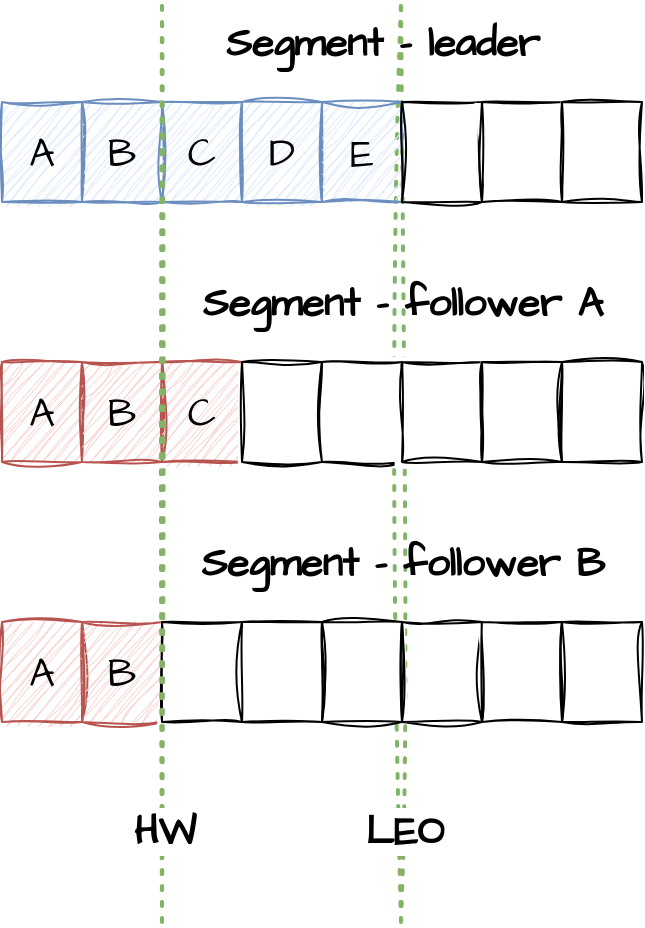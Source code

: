 <mxfile version="22.0.0" type="device">
  <diagram name="Page-1" id="0nPdn1z1TJXMpVKGVLJR">
    <mxGraphModel dx="792" dy="1187" grid="1" gridSize="10" guides="1" tooltips="1" connect="1" arrows="1" fold="1" page="1" pageScale="1" pageWidth="827" pageHeight="1169" math="0" shadow="0">
      <root>
        <mxCell id="0" />
        <mxCell id="1" parent="0" />
        <mxCell id="5PNcPGnqNgfD8UeKZPSs-1" value="" style="endArrow=none;dashed=1;html=1;dashPattern=1 3;strokeWidth=2;rounded=0;sketch=1;hachureGap=4;jiggle=2;curveFitting=1;fontFamily=Architects Daughter;fontSource=https%3A%2F%2Ffonts.googleapis.com%2Fcss%3Ffamily%3DArchitects%2BDaughter;fontSize=16;fillColor=#d5e8d4;strokeColor=#82b366;" edge="1" parent="1">
          <mxGeometry width="50" height="50" relative="1" as="geometry">
            <mxPoint x="339.5" y="600" as="sourcePoint" />
            <mxPoint x="339.5" y="140" as="targetPoint" />
          </mxGeometry>
        </mxCell>
        <mxCell id="5PNcPGnqNgfD8UeKZPSs-2" value="&lt;b&gt;LEO&lt;/b&gt;" style="edgeLabel;html=1;align=center;verticalAlign=middle;resizable=0;points=[];fontSize=20;fontFamily=Architects Daughter;" vertex="1" connectable="0" parent="5PNcPGnqNgfD8UeKZPSs-1">
          <mxGeometry x="-0.8" y="-1" relative="1" as="geometry">
            <mxPoint as="offset" />
          </mxGeometry>
        </mxCell>
        <mxCell id="4VEA7Q-TSwAb4CvNGwcZ-1" value="A" style="rounded=0;whiteSpace=wrap;html=1;sketch=1;hachureGap=4;jiggle=2;curveFitting=1;fontFamily=Architects Daughter;fontSource=https%3A%2F%2Ffonts.googleapis.com%2Fcss%3Ffamily%3DArchitects%2BDaughter;fontSize=20;fillColor=#dae8fc;strokeColor=#6c8ebf;" parent="1" vertex="1">
          <mxGeometry x="140" y="190" width="40" height="50" as="geometry" />
        </mxCell>
        <mxCell id="4VEA7Q-TSwAb4CvNGwcZ-2" value="B" style="rounded=0;whiteSpace=wrap;html=1;sketch=1;hachureGap=4;jiggle=2;curveFitting=1;fontFamily=Architects Daughter;fontSource=https%3A%2F%2Ffonts.googleapis.com%2Fcss%3Ffamily%3DArchitects%2BDaughter;fontSize=20;fillColor=#dae8fc;strokeColor=#6c8ebf;" parent="1" vertex="1">
          <mxGeometry x="180" y="190" width="40" height="50" as="geometry" />
        </mxCell>
        <mxCell id="4VEA7Q-TSwAb4CvNGwcZ-3" value="C" style="rounded=0;whiteSpace=wrap;html=1;sketch=1;hachureGap=4;jiggle=2;curveFitting=1;fontFamily=Architects Daughter;fontSource=https%3A%2F%2Ffonts.googleapis.com%2Fcss%3Ffamily%3DArchitects%2BDaughter;fontSize=20;fillColor=#dae8fc;strokeColor=#6c8ebf;" parent="1" vertex="1">
          <mxGeometry x="220" y="190" width="40" height="50" as="geometry" />
        </mxCell>
        <mxCell id="4VEA7Q-TSwAb4CvNGwcZ-4" value="D" style="rounded=0;whiteSpace=wrap;html=1;sketch=1;hachureGap=4;jiggle=2;curveFitting=1;fontFamily=Architects Daughter;fontSource=https%3A%2F%2Ffonts.googleapis.com%2Fcss%3Ffamily%3DArchitects%2BDaughter;fontSize=20;fillColor=#dae8fc;strokeColor=#6c8ebf;" parent="1" vertex="1">
          <mxGeometry x="260" y="190" width="40" height="50" as="geometry" />
        </mxCell>
        <mxCell id="4VEA7Q-TSwAb4CvNGwcZ-5" value="E" style="rounded=0;whiteSpace=wrap;html=1;sketch=1;hachureGap=4;jiggle=2;curveFitting=1;fontFamily=Architects Daughter;fontSource=https%3A%2F%2Ffonts.googleapis.com%2Fcss%3Ffamily%3DArchitects%2BDaughter;fontSize=20;fillColor=#dae8fc;strokeColor=#6c8ebf;" parent="1" vertex="1">
          <mxGeometry x="300" y="190" width="40" height="50" as="geometry" />
        </mxCell>
        <mxCell id="4VEA7Q-TSwAb4CvNGwcZ-6" value="" style="rounded=0;whiteSpace=wrap;html=1;sketch=1;hachureGap=4;jiggle=2;curveFitting=1;fontFamily=Architects Daughter;fontSource=https%3A%2F%2Ffonts.googleapis.com%2Fcss%3Ffamily%3DArchitects%2BDaughter;fontSize=20;" parent="1" vertex="1">
          <mxGeometry x="340" y="190" width="40" height="50" as="geometry" />
        </mxCell>
        <mxCell id="4VEA7Q-TSwAb4CvNGwcZ-7" value="" style="rounded=0;whiteSpace=wrap;html=1;sketch=1;hachureGap=4;jiggle=2;curveFitting=1;fontFamily=Architects Daughter;fontSource=https%3A%2F%2Ffonts.googleapis.com%2Fcss%3Ffamily%3DArchitects%2BDaughter;fontSize=20;" parent="1" vertex="1">
          <mxGeometry x="380" y="190" width="40" height="50" as="geometry" />
        </mxCell>
        <mxCell id="4VEA7Q-TSwAb4CvNGwcZ-8" value="" style="rounded=0;whiteSpace=wrap;html=1;sketch=1;hachureGap=4;jiggle=2;curveFitting=1;fontFamily=Architects Daughter;fontSource=https%3A%2F%2Ffonts.googleapis.com%2Fcss%3Ffamily%3DArchitects%2BDaughter;fontSize=20;" parent="1" vertex="1">
          <mxGeometry x="420" y="190" width="40" height="50" as="geometry" />
        </mxCell>
        <mxCell id="4VEA7Q-TSwAb4CvNGwcZ-9" value="&lt;b&gt;Segment - leader&lt;/b&gt;" style="text;html=1;align=center;verticalAlign=middle;resizable=0;points=[];autosize=1;strokeColor=none;fillColor=none;fontSize=20;fontFamily=Architects Daughter;" parent="1" vertex="1">
          <mxGeometry x="240" y="140" width="180" height="40" as="geometry" />
        </mxCell>
        <mxCell id="4VEA7Q-TSwAb4CvNGwcZ-10" value="A" style="rounded=0;whiteSpace=wrap;html=1;sketch=1;hachureGap=4;jiggle=2;curveFitting=1;fontFamily=Architects Daughter;fontSource=https%3A%2F%2Ffonts.googleapis.com%2Fcss%3Ffamily%3DArchitects%2BDaughter;fontSize=20;fillColor=#f8cecc;strokeColor=#b85450;" parent="1" vertex="1">
          <mxGeometry x="140" y="320" width="40" height="50" as="geometry" />
        </mxCell>
        <mxCell id="4VEA7Q-TSwAb4CvNGwcZ-11" value="B" style="rounded=0;whiteSpace=wrap;html=1;sketch=1;hachureGap=4;jiggle=2;curveFitting=1;fontFamily=Architects Daughter;fontSource=https%3A%2F%2Ffonts.googleapis.com%2Fcss%3Ffamily%3DArchitects%2BDaughter;fontSize=20;fillColor=#f8cecc;strokeColor=#b85450;" parent="1" vertex="1">
          <mxGeometry x="180" y="320" width="40" height="50" as="geometry" />
        </mxCell>
        <mxCell id="4VEA7Q-TSwAb4CvNGwcZ-12" value="C" style="rounded=0;whiteSpace=wrap;html=1;sketch=1;hachureGap=4;jiggle=2;curveFitting=1;fontFamily=Architects Daughter;fontSource=https%3A%2F%2Ffonts.googleapis.com%2Fcss%3Ffamily%3DArchitects%2BDaughter;fontSize=20;fillColor=#f8cecc;strokeColor=#b85450;" parent="1" vertex="1">
          <mxGeometry x="220" y="320" width="40" height="50" as="geometry" />
        </mxCell>
        <mxCell id="4VEA7Q-TSwAb4CvNGwcZ-13" value="" style="rounded=0;whiteSpace=wrap;html=1;sketch=1;hachureGap=4;jiggle=2;curveFitting=1;fontFamily=Architects Daughter;fontSource=https%3A%2F%2Ffonts.googleapis.com%2Fcss%3Ffamily%3DArchitects%2BDaughter;fontSize=20;" parent="1" vertex="1">
          <mxGeometry x="260" y="320" width="40" height="50" as="geometry" />
        </mxCell>
        <mxCell id="4VEA7Q-TSwAb4CvNGwcZ-14" value="" style="rounded=0;whiteSpace=wrap;html=1;sketch=1;hachureGap=4;jiggle=2;curveFitting=1;fontFamily=Architects Daughter;fontSource=https%3A%2F%2Ffonts.googleapis.com%2Fcss%3Ffamily%3DArchitects%2BDaughter;fontSize=20;" parent="1" vertex="1">
          <mxGeometry x="300" y="320" width="40" height="50" as="geometry" />
        </mxCell>
        <mxCell id="4VEA7Q-TSwAb4CvNGwcZ-15" value="" style="rounded=0;whiteSpace=wrap;html=1;sketch=1;hachureGap=4;jiggle=2;curveFitting=1;fontFamily=Architects Daughter;fontSource=https%3A%2F%2Ffonts.googleapis.com%2Fcss%3Ffamily%3DArchitects%2BDaughter;fontSize=20;" parent="1" vertex="1">
          <mxGeometry x="340" y="320" width="40" height="50" as="geometry" />
        </mxCell>
        <mxCell id="4VEA7Q-TSwAb4CvNGwcZ-16" value="" style="rounded=0;whiteSpace=wrap;html=1;sketch=1;hachureGap=4;jiggle=2;curveFitting=1;fontFamily=Architects Daughter;fontSource=https%3A%2F%2Ffonts.googleapis.com%2Fcss%3Ffamily%3DArchitects%2BDaughter;fontSize=20;" parent="1" vertex="1">
          <mxGeometry x="380" y="320" width="40" height="50" as="geometry" />
        </mxCell>
        <mxCell id="4VEA7Q-TSwAb4CvNGwcZ-17" value="" style="rounded=0;whiteSpace=wrap;html=1;sketch=1;hachureGap=4;jiggle=2;curveFitting=1;fontFamily=Architects Daughter;fontSource=https%3A%2F%2Ffonts.googleapis.com%2Fcss%3Ffamily%3DArchitects%2BDaughter;fontSize=20;" parent="1" vertex="1">
          <mxGeometry x="420" y="320" width="40" height="50" as="geometry" />
        </mxCell>
        <mxCell id="4VEA7Q-TSwAb4CvNGwcZ-18" value="&lt;b&gt;Segment - follower A&lt;/b&gt;" style="text;html=1;align=center;verticalAlign=middle;resizable=0;points=[];autosize=1;strokeColor=none;fillColor=none;fontSize=20;fontFamily=Architects Daughter;" parent="1" vertex="1">
          <mxGeometry x="230" y="270" width="220" height="40" as="geometry" />
        </mxCell>
        <mxCell id="4VEA7Q-TSwAb4CvNGwcZ-20" value="A" style="rounded=0;whiteSpace=wrap;html=1;sketch=1;hachureGap=4;jiggle=2;curveFitting=1;fontFamily=Architects Daughter;fontSource=https%3A%2F%2Ffonts.googleapis.com%2Fcss%3Ffamily%3DArchitects%2BDaughter;fontSize=20;fillColor=#f8cecc;strokeColor=#b85450;" parent="1" vertex="1">
          <mxGeometry x="140" y="450" width="40" height="50" as="geometry" />
        </mxCell>
        <mxCell id="4VEA7Q-TSwAb4CvNGwcZ-21" value="B" style="rounded=0;whiteSpace=wrap;html=1;sketch=1;hachureGap=4;jiggle=2;curveFitting=1;fontFamily=Architects Daughter;fontSource=https%3A%2F%2Ffonts.googleapis.com%2Fcss%3Ffamily%3DArchitects%2BDaughter;fontSize=20;fillColor=#f8cecc;strokeColor=#b85450;" parent="1" vertex="1">
          <mxGeometry x="180" y="450" width="40" height="50" as="geometry" />
        </mxCell>
        <mxCell id="4VEA7Q-TSwAb4CvNGwcZ-22" value="" style="rounded=0;whiteSpace=wrap;html=1;sketch=1;hachureGap=4;jiggle=2;curveFitting=1;fontFamily=Architects Daughter;fontSource=https%3A%2F%2Ffonts.googleapis.com%2Fcss%3Ffamily%3DArchitects%2BDaughter;fontSize=20;" parent="1" vertex="1">
          <mxGeometry x="220" y="450" width="40" height="50" as="geometry" />
        </mxCell>
        <mxCell id="4VEA7Q-TSwAb4CvNGwcZ-23" value="" style="rounded=0;whiteSpace=wrap;html=1;sketch=1;hachureGap=4;jiggle=2;curveFitting=1;fontFamily=Architects Daughter;fontSource=https%3A%2F%2Ffonts.googleapis.com%2Fcss%3Ffamily%3DArchitects%2BDaughter;fontSize=20;" parent="1" vertex="1">
          <mxGeometry x="260" y="450" width="40" height="50" as="geometry" />
        </mxCell>
        <mxCell id="4VEA7Q-TSwAb4CvNGwcZ-24" value="" style="rounded=0;whiteSpace=wrap;html=1;sketch=1;hachureGap=4;jiggle=2;curveFitting=1;fontFamily=Architects Daughter;fontSource=https%3A%2F%2Ffonts.googleapis.com%2Fcss%3Ffamily%3DArchitects%2BDaughter;fontSize=20;" parent="1" vertex="1">
          <mxGeometry x="300" y="450" width="40" height="50" as="geometry" />
        </mxCell>
        <mxCell id="4VEA7Q-TSwAb4CvNGwcZ-25" value="" style="rounded=0;whiteSpace=wrap;html=1;sketch=1;hachureGap=4;jiggle=2;curveFitting=1;fontFamily=Architects Daughter;fontSource=https%3A%2F%2Ffonts.googleapis.com%2Fcss%3Ffamily%3DArchitects%2BDaughter;fontSize=20;" parent="1" vertex="1">
          <mxGeometry x="340" y="450" width="40" height="50" as="geometry" />
        </mxCell>
        <mxCell id="4VEA7Q-TSwAb4CvNGwcZ-26" value="" style="rounded=0;whiteSpace=wrap;html=1;sketch=1;hachureGap=4;jiggle=2;curveFitting=1;fontFamily=Architects Daughter;fontSource=https%3A%2F%2Ffonts.googleapis.com%2Fcss%3Ffamily%3DArchitects%2BDaughter;fontSize=20;" parent="1" vertex="1">
          <mxGeometry x="380" y="450" width="40" height="50" as="geometry" />
        </mxCell>
        <mxCell id="4VEA7Q-TSwAb4CvNGwcZ-27" value="" style="rounded=0;whiteSpace=wrap;html=1;sketch=1;hachureGap=4;jiggle=2;curveFitting=1;fontFamily=Architects Daughter;fontSource=https%3A%2F%2Ffonts.googleapis.com%2Fcss%3Ffamily%3DArchitects%2BDaughter;fontSize=20;" parent="1" vertex="1">
          <mxGeometry x="420" y="450" width="40" height="50" as="geometry" />
        </mxCell>
        <mxCell id="4VEA7Q-TSwAb4CvNGwcZ-28" value="&lt;b&gt;Segment - follower B&lt;/b&gt;" style="text;html=1;align=center;verticalAlign=middle;resizable=0;points=[];autosize=1;strokeColor=none;fillColor=none;fontSize=20;fontFamily=Architects Daughter;" parent="1" vertex="1">
          <mxGeometry x="225" y="400" width="230" height="40" as="geometry" />
        </mxCell>
        <mxCell id="4VEA7Q-TSwAb4CvNGwcZ-29" value="" style="endArrow=none;dashed=1;html=1;dashPattern=1 3;strokeWidth=2;rounded=0;sketch=1;hachureGap=4;jiggle=2;curveFitting=1;fontFamily=Architects Daughter;fontSource=https%3A%2F%2Ffonts.googleapis.com%2Fcss%3Ffamily%3DArchitects%2BDaughter;fontSize=16;fillColor=#d5e8d4;strokeColor=#82b366;" parent="1" edge="1">
          <mxGeometry width="50" height="50" relative="1" as="geometry">
            <mxPoint x="220" y="600" as="sourcePoint" />
            <mxPoint x="220" y="140" as="targetPoint" />
          </mxGeometry>
        </mxCell>
        <mxCell id="4VEA7Q-TSwAb4CvNGwcZ-30" value="&lt;b&gt;HW&lt;/b&gt;" style="edgeLabel;html=1;align=center;verticalAlign=middle;resizable=0;points=[];fontSize=20;fontFamily=Architects Daughter;" parent="4VEA7Q-TSwAb4CvNGwcZ-29" vertex="1" connectable="0">
          <mxGeometry x="-0.8" y="-1" relative="1" as="geometry">
            <mxPoint as="offset" />
          </mxGeometry>
        </mxCell>
      </root>
    </mxGraphModel>
  </diagram>
</mxfile>
